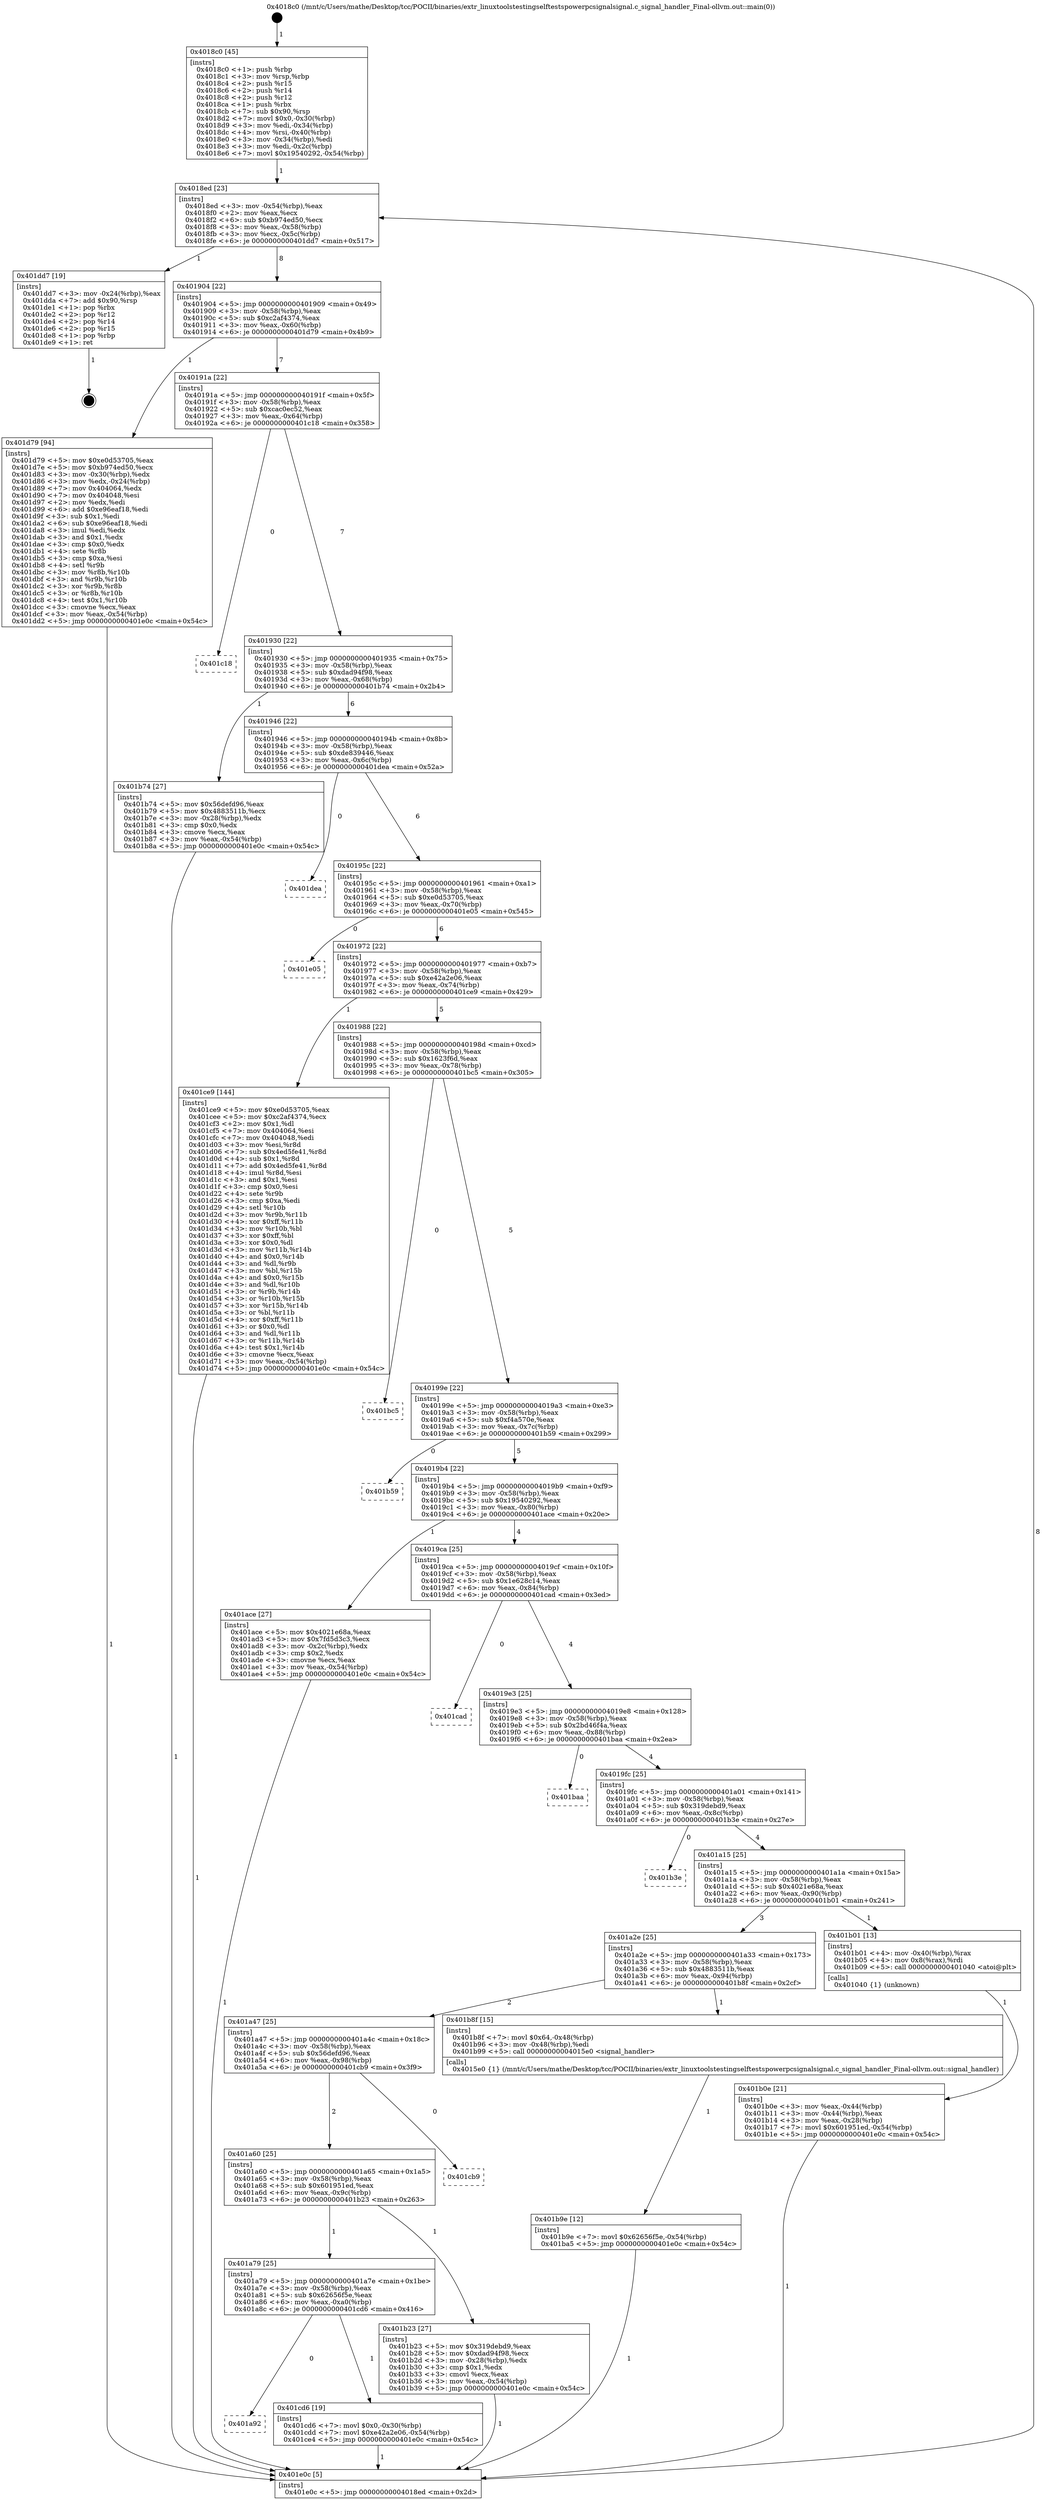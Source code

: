 digraph "0x4018c0" {
  label = "0x4018c0 (/mnt/c/Users/mathe/Desktop/tcc/POCII/binaries/extr_linuxtoolstestingselftestspowerpcsignalsignal.c_signal_handler_Final-ollvm.out::main(0))"
  labelloc = "t"
  node[shape=record]

  Entry [label="",width=0.3,height=0.3,shape=circle,fillcolor=black,style=filled]
  "0x4018ed" [label="{
     0x4018ed [23]\l
     | [instrs]\l
     &nbsp;&nbsp;0x4018ed \<+3\>: mov -0x54(%rbp),%eax\l
     &nbsp;&nbsp;0x4018f0 \<+2\>: mov %eax,%ecx\l
     &nbsp;&nbsp;0x4018f2 \<+6\>: sub $0xb974ed50,%ecx\l
     &nbsp;&nbsp;0x4018f8 \<+3\>: mov %eax,-0x58(%rbp)\l
     &nbsp;&nbsp;0x4018fb \<+3\>: mov %ecx,-0x5c(%rbp)\l
     &nbsp;&nbsp;0x4018fe \<+6\>: je 0000000000401dd7 \<main+0x517\>\l
  }"]
  "0x401dd7" [label="{
     0x401dd7 [19]\l
     | [instrs]\l
     &nbsp;&nbsp;0x401dd7 \<+3\>: mov -0x24(%rbp),%eax\l
     &nbsp;&nbsp;0x401dda \<+7\>: add $0x90,%rsp\l
     &nbsp;&nbsp;0x401de1 \<+1\>: pop %rbx\l
     &nbsp;&nbsp;0x401de2 \<+2\>: pop %r12\l
     &nbsp;&nbsp;0x401de4 \<+2\>: pop %r14\l
     &nbsp;&nbsp;0x401de6 \<+2\>: pop %r15\l
     &nbsp;&nbsp;0x401de8 \<+1\>: pop %rbp\l
     &nbsp;&nbsp;0x401de9 \<+1\>: ret\l
  }"]
  "0x401904" [label="{
     0x401904 [22]\l
     | [instrs]\l
     &nbsp;&nbsp;0x401904 \<+5\>: jmp 0000000000401909 \<main+0x49\>\l
     &nbsp;&nbsp;0x401909 \<+3\>: mov -0x58(%rbp),%eax\l
     &nbsp;&nbsp;0x40190c \<+5\>: sub $0xc2af4374,%eax\l
     &nbsp;&nbsp;0x401911 \<+3\>: mov %eax,-0x60(%rbp)\l
     &nbsp;&nbsp;0x401914 \<+6\>: je 0000000000401d79 \<main+0x4b9\>\l
  }"]
  Exit [label="",width=0.3,height=0.3,shape=circle,fillcolor=black,style=filled,peripheries=2]
  "0x401d79" [label="{
     0x401d79 [94]\l
     | [instrs]\l
     &nbsp;&nbsp;0x401d79 \<+5\>: mov $0xe0d53705,%eax\l
     &nbsp;&nbsp;0x401d7e \<+5\>: mov $0xb974ed50,%ecx\l
     &nbsp;&nbsp;0x401d83 \<+3\>: mov -0x30(%rbp),%edx\l
     &nbsp;&nbsp;0x401d86 \<+3\>: mov %edx,-0x24(%rbp)\l
     &nbsp;&nbsp;0x401d89 \<+7\>: mov 0x404064,%edx\l
     &nbsp;&nbsp;0x401d90 \<+7\>: mov 0x404048,%esi\l
     &nbsp;&nbsp;0x401d97 \<+2\>: mov %edx,%edi\l
     &nbsp;&nbsp;0x401d99 \<+6\>: add $0xe96eaf18,%edi\l
     &nbsp;&nbsp;0x401d9f \<+3\>: sub $0x1,%edi\l
     &nbsp;&nbsp;0x401da2 \<+6\>: sub $0xe96eaf18,%edi\l
     &nbsp;&nbsp;0x401da8 \<+3\>: imul %edi,%edx\l
     &nbsp;&nbsp;0x401dab \<+3\>: and $0x1,%edx\l
     &nbsp;&nbsp;0x401dae \<+3\>: cmp $0x0,%edx\l
     &nbsp;&nbsp;0x401db1 \<+4\>: sete %r8b\l
     &nbsp;&nbsp;0x401db5 \<+3\>: cmp $0xa,%esi\l
     &nbsp;&nbsp;0x401db8 \<+4\>: setl %r9b\l
     &nbsp;&nbsp;0x401dbc \<+3\>: mov %r8b,%r10b\l
     &nbsp;&nbsp;0x401dbf \<+3\>: and %r9b,%r10b\l
     &nbsp;&nbsp;0x401dc2 \<+3\>: xor %r9b,%r8b\l
     &nbsp;&nbsp;0x401dc5 \<+3\>: or %r8b,%r10b\l
     &nbsp;&nbsp;0x401dc8 \<+4\>: test $0x1,%r10b\l
     &nbsp;&nbsp;0x401dcc \<+3\>: cmovne %ecx,%eax\l
     &nbsp;&nbsp;0x401dcf \<+3\>: mov %eax,-0x54(%rbp)\l
     &nbsp;&nbsp;0x401dd2 \<+5\>: jmp 0000000000401e0c \<main+0x54c\>\l
  }"]
  "0x40191a" [label="{
     0x40191a [22]\l
     | [instrs]\l
     &nbsp;&nbsp;0x40191a \<+5\>: jmp 000000000040191f \<main+0x5f\>\l
     &nbsp;&nbsp;0x40191f \<+3\>: mov -0x58(%rbp),%eax\l
     &nbsp;&nbsp;0x401922 \<+5\>: sub $0xcac0ec52,%eax\l
     &nbsp;&nbsp;0x401927 \<+3\>: mov %eax,-0x64(%rbp)\l
     &nbsp;&nbsp;0x40192a \<+6\>: je 0000000000401c18 \<main+0x358\>\l
  }"]
  "0x401a92" [label="{
     0x401a92\l
  }", style=dashed]
  "0x401c18" [label="{
     0x401c18\l
  }", style=dashed]
  "0x401930" [label="{
     0x401930 [22]\l
     | [instrs]\l
     &nbsp;&nbsp;0x401930 \<+5\>: jmp 0000000000401935 \<main+0x75\>\l
     &nbsp;&nbsp;0x401935 \<+3\>: mov -0x58(%rbp),%eax\l
     &nbsp;&nbsp;0x401938 \<+5\>: sub $0xdad94f98,%eax\l
     &nbsp;&nbsp;0x40193d \<+3\>: mov %eax,-0x68(%rbp)\l
     &nbsp;&nbsp;0x401940 \<+6\>: je 0000000000401b74 \<main+0x2b4\>\l
  }"]
  "0x401cd6" [label="{
     0x401cd6 [19]\l
     | [instrs]\l
     &nbsp;&nbsp;0x401cd6 \<+7\>: movl $0x0,-0x30(%rbp)\l
     &nbsp;&nbsp;0x401cdd \<+7\>: movl $0xe42a2e06,-0x54(%rbp)\l
     &nbsp;&nbsp;0x401ce4 \<+5\>: jmp 0000000000401e0c \<main+0x54c\>\l
  }"]
  "0x401b74" [label="{
     0x401b74 [27]\l
     | [instrs]\l
     &nbsp;&nbsp;0x401b74 \<+5\>: mov $0x56defd96,%eax\l
     &nbsp;&nbsp;0x401b79 \<+5\>: mov $0x4883511b,%ecx\l
     &nbsp;&nbsp;0x401b7e \<+3\>: mov -0x28(%rbp),%edx\l
     &nbsp;&nbsp;0x401b81 \<+3\>: cmp $0x0,%edx\l
     &nbsp;&nbsp;0x401b84 \<+3\>: cmove %ecx,%eax\l
     &nbsp;&nbsp;0x401b87 \<+3\>: mov %eax,-0x54(%rbp)\l
     &nbsp;&nbsp;0x401b8a \<+5\>: jmp 0000000000401e0c \<main+0x54c\>\l
  }"]
  "0x401946" [label="{
     0x401946 [22]\l
     | [instrs]\l
     &nbsp;&nbsp;0x401946 \<+5\>: jmp 000000000040194b \<main+0x8b\>\l
     &nbsp;&nbsp;0x40194b \<+3\>: mov -0x58(%rbp),%eax\l
     &nbsp;&nbsp;0x40194e \<+5\>: sub $0xde839446,%eax\l
     &nbsp;&nbsp;0x401953 \<+3\>: mov %eax,-0x6c(%rbp)\l
     &nbsp;&nbsp;0x401956 \<+6\>: je 0000000000401dea \<main+0x52a\>\l
  }"]
  "0x401b9e" [label="{
     0x401b9e [12]\l
     | [instrs]\l
     &nbsp;&nbsp;0x401b9e \<+7\>: movl $0x62656f5e,-0x54(%rbp)\l
     &nbsp;&nbsp;0x401ba5 \<+5\>: jmp 0000000000401e0c \<main+0x54c\>\l
  }"]
  "0x401dea" [label="{
     0x401dea\l
  }", style=dashed]
  "0x40195c" [label="{
     0x40195c [22]\l
     | [instrs]\l
     &nbsp;&nbsp;0x40195c \<+5\>: jmp 0000000000401961 \<main+0xa1\>\l
     &nbsp;&nbsp;0x401961 \<+3\>: mov -0x58(%rbp),%eax\l
     &nbsp;&nbsp;0x401964 \<+5\>: sub $0xe0d53705,%eax\l
     &nbsp;&nbsp;0x401969 \<+3\>: mov %eax,-0x70(%rbp)\l
     &nbsp;&nbsp;0x40196c \<+6\>: je 0000000000401e05 \<main+0x545\>\l
  }"]
  "0x401a79" [label="{
     0x401a79 [25]\l
     | [instrs]\l
     &nbsp;&nbsp;0x401a79 \<+5\>: jmp 0000000000401a7e \<main+0x1be\>\l
     &nbsp;&nbsp;0x401a7e \<+3\>: mov -0x58(%rbp),%eax\l
     &nbsp;&nbsp;0x401a81 \<+5\>: sub $0x62656f5e,%eax\l
     &nbsp;&nbsp;0x401a86 \<+6\>: mov %eax,-0xa0(%rbp)\l
     &nbsp;&nbsp;0x401a8c \<+6\>: je 0000000000401cd6 \<main+0x416\>\l
  }"]
  "0x401e05" [label="{
     0x401e05\l
  }", style=dashed]
  "0x401972" [label="{
     0x401972 [22]\l
     | [instrs]\l
     &nbsp;&nbsp;0x401972 \<+5\>: jmp 0000000000401977 \<main+0xb7\>\l
     &nbsp;&nbsp;0x401977 \<+3\>: mov -0x58(%rbp),%eax\l
     &nbsp;&nbsp;0x40197a \<+5\>: sub $0xe42a2e06,%eax\l
     &nbsp;&nbsp;0x40197f \<+3\>: mov %eax,-0x74(%rbp)\l
     &nbsp;&nbsp;0x401982 \<+6\>: je 0000000000401ce9 \<main+0x429\>\l
  }"]
  "0x401b23" [label="{
     0x401b23 [27]\l
     | [instrs]\l
     &nbsp;&nbsp;0x401b23 \<+5\>: mov $0x319debd9,%eax\l
     &nbsp;&nbsp;0x401b28 \<+5\>: mov $0xdad94f98,%ecx\l
     &nbsp;&nbsp;0x401b2d \<+3\>: mov -0x28(%rbp),%edx\l
     &nbsp;&nbsp;0x401b30 \<+3\>: cmp $0x1,%edx\l
     &nbsp;&nbsp;0x401b33 \<+3\>: cmovl %ecx,%eax\l
     &nbsp;&nbsp;0x401b36 \<+3\>: mov %eax,-0x54(%rbp)\l
     &nbsp;&nbsp;0x401b39 \<+5\>: jmp 0000000000401e0c \<main+0x54c\>\l
  }"]
  "0x401ce9" [label="{
     0x401ce9 [144]\l
     | [instrs]\l
     &nbsp;&nbsp;0x401ce9 \<+5\>: mov $0xe0d53705,%eax\l
     &nbsp;&nbsp;0x401cee \<+5\>: mov $0xc2af4374,%ecx\l
     &nbsp;&nbsp;0x401cf3 \<+2\>: mov $0x1,%dl\l
     &nbsp;&nbsp;0x401cf5 \<+7\>: mov 0x404064,%esi\l
     &nbsp;&nbsp;0x401cfc \<+7\>: mov 0x404048,%edi\l
     &nbsp;&nbsp;0x401d03 \<+3\>: mov %esi,%r8d\l
     &nbsp;&nbsp;0x401d06 \<+7\>: sub $0x4ed5fe41,%r8d\l
     &nbsp;&nbsp;0x401d0d \<+4\>: sub $0x1,%r8d\l
     &nbsp;&nbsp;0x401d11 \<+7\>: add $0x4ed5fe41,%r8d\l
     &nbsp;&nbsp;0x401d18 \<+4\>: imul %r8d,%esi\l
     &nbsp;&nbsp;0x401d1c \<+3\>: and $0x1,%esi\l
     &nbsp;&nbsp;0x401d1f \<+3\>: cmp $0x0,%esi\l
     &nbsp;&nbsp;0x401d22 \<+4\>: sete %r9b\l
     &nbsp;&nbsp;0x401d26 \<+3\>: cmp $0xa,%edi\l
     &nbsp;&nbsp;0x401d29 \<+4\>: setl %r10b\l
     &nbsp;&nbsp;0x401d2d \<+3\>: mov %r9b,%r11b\l
     &nbsp;&nbsp;0x401d30 \<+4\>: xor $0xff,%r11b\l
     &nbsp;&nbsp;0x401d34 \<+3\>: mov %r10b,%bl\l
     &nbsp;&nbsp;0x401d37 \<+3\>: xor $0xff,%bl\l
     &nbsp;&nbsp;0x401d3a \<+3\>: xor $0x0,%dl\l
     &nbsp;&nbsp;0x401d3d \<+3\>: mov %r11b,%r14b\l
     &nbsp;&nbsp;0x401d40 \<+4\>: and $0x0,%r14b\l
     &nbsp;&nbsp;0x401d44 \<+3\>: and %dl,%r9b\l
     &nbsp;&nbsp;0x401d47 \<+3\>: mov %bl,%r15b\l
     &nbsp;&nbsp;0x401d4a \<+4\>: and $0x0,%r15b\l
     &nbsp;&nbsp;0x401d4e \<+3\>: and %dl,%r10b\l
     &nbsp;&nbsp;0x401d51 \<+3\>: or %r9b,%r14b\l
     &nbsp;&nbsp;0x401d54 \<+3\>: or %r10b,%r15b\l
     &nbsp;&nbsp;0x401d57 \<+3\>: xor %r15b,%r14b\l
     &nbsp;&nbsp;0x401d5a \<+3\>: or %bl,%r11b\l
     &nbsp;&nbsp;0x401d5d \<+4\>: xor $0xff,%r11b\l
     &nbsp;&nbsp;0x401d61 \<+3\>: or $0x0,%dl\l
     &nbsp;&nbsp;0x401d64 \<+3\>: and %dl,%r11b\l
     &nbsp;&nbsp;0x401d67 \<+3\>: or %r11b,%r14b\l
     &nbsp;&nbsp;0x401d6a \<+4\>: test $0x1,%r14b\l
     &nbsp;&nbsp;0x401d6e \<+3\>: cmovne %ecx,%eax\l
     &nbsp;&nbsp;0x401d71 \<+3\>: mov %eax,-0x54(%rbp)\l
     &nbsp;&nbsp;0x401d74 \<+5\>: jmp 0000000000401e0c \<main+0x54c\>\l
  }"]
  "0x401988" [label="{
     0x401988 [22]\l
     | [instrs]\l
     &nbsp;&nbsp;0x401988 \<+5\>: jmp 000000000040198d \<main+0xcd\>\l
     &nbsp;&nbsp;0x40198d \<+3\>: mov -0x58(%rbp),%eax\l
     &nbsp;&nbsp;0x401990 \<+5\>: sub $0x1623f6d,%eax\l
     &nbsp;&nbsp;0x401995 \<+3\>: mov %eax,-0x78(%rbp)\l
     &nbsp;&nbsp;0x401998 \<+6\>: je 0000000000401bc5 \<main+0x305\>\l
  }"]
  "0x401a60" [label="{
     0x401a60 [25]\l
     | [instrs]\l
     &nbsp;&nbsp;0x401a60 \<+5\>: jmp 0000000000401a65 \<main+0x1a5\>\l
     &nbsp;&nbsp;0x401a65 \<+3\>: mov -0x58(%rbp),%eax\l
     &nbsp;&nbsp;0x401a68 \<+5\>: sub $0x601951ed,%eax\l
     &nbsp;&nbsp;0x401a6d \<+6\>: mov %eax,-0x9c(%rbp)\l
     &nbsp;&nbsp;0x401a73 \<+6\>: je 0000000000401b23 \<main+0x263\>\l
  }"]
  "0x401bc5" [label="{
     0x401bc5\l
  }", style=dashed]
  "0x40199e" [label="{
     0x40199e [22]\l
     | [instrs]\l
     &nbsp;&nbsp;0x40199e \<+5\>: jmp 00000000004019a3 \<main+0xe3\>\l
     &nbsp;&nbsp;0x4019a3 \<+3\>: mov -0x58(%rbp),%eax\l
     &nbsp;&nbsp;0x4019a6 \<+5\>: sub $0xf4a570e,%eax\l
     &nbsp;&nbsp;0x4019ab \<+3\>: mov %eax,-0x7c(%rbp)\l
     &nbsp;&nbsp;0x4019ae \<+6\>: je 0000000000401b59 \<main+0x299\>\l
  }"]
  "0x401cb9" [label="{
     0x401cb9\l
  }", style=dashed]
  "0x401b59" [label="{
     0x401b59\l
  }", style=dashed]
  "0x4019b4" [label="{
     0x4019b4 [22]\l
     | [instrs]\l
     &nbsp;&nbsp;0x4019b4 \<+5\>: jmp 00000000004019b9 \<main+0xf9\>\l
     &nbsp;&nbsp;0x4019b9 \<+3\>: mov -0x58(%rbp),%eax\l
     &nbsp;&nbsp;0x4019bc \<+5\>: sub $0x19540292,%eax\l
     &nbsp;&nbsp;0x4019c1 \<+3\>: mov %eax,-0x80(%rbp)\l
     &nbsp;&nbsp;0x4019c4 \<+6\>: je 0000000000401ace \<main+0x20e\>\l
  }"]
  "0x401a47" [label="{
     0x401a47 [25]\l
     | [instrs]\l
     &nbsp;&nbsp;0x401a47 \<+5\>: jmp 0000000000401a4c \<main+0x18c\>\l
     &nbsp;&nbsp;0x401a4c \<+3\>: mov -0x58(%rbp),%eax\l
     &nbsp;&nbsp;0x401a4f \<+5\>: sub $0x56defd96,%eax\l
     &nbsp;&nbsp;0x401a54 \<+6\>: mov %eax,-0x98(%rbp)\l
     &nbsp;&nbsp;0x401a5a \<+6\>: je 0000000000401cb9 \<main+0x3f9\>\l
  }"]
  "0x401ace" [label="{
     0x401ace [27]\l
     | [instrs]\l
     &nbsp;&nbsp;0x401ace \<+5\>: mov $0x4021e68a,%eax\l
     &nbsp;&nbsp;0x401ad3 \<+5\>: mov $0x7fd5d3c3,%ecx\l
     &nbsp;&nbsp;0x401ad8 \<+3\>: mov -0x2c(%rbp),%edx\l
     &nbsp;&nbsp;0x401adb \<+3\>: cmp $0x2,%edx\l
     &nbsp;&nbsp;0x401ade \<+3\>: cmovne %ecx,%eax\l
     &nbsp;&nbsp;0x401ae1 \<+3\>: mov %eax,-0x54(%rbp)\l
     &nbsp;&nbsp;0x401ae4 \<+5\>: jmp 0000000000401e0c \<main+0x54c\>\l
  }"]
  "0x4019ca" [label="{
     0x4019ca [25]\l
     | [instrs]\l
     &nbsp;&nbsp;0x4019ca \<+5\>: jmp 00000000004019cf \<main+0x10f\>\l
     &nbsp;&nbsp;0x4019cf \<+3\>: mov -0x58(%rbp),%eax\l
     &nbsp;&nbsp;0x4019d2 \<+5\>: sub $0x1e628c14,%eax\l
     &nbsp;&nbsp;0x4019d7 \<+6\>: mov %eax,-0x84(%rbp)\l
     &nbsp;&nbsp;0x4019dd \<+6\>: je 0000000000401cad \<main+0x3ed\>\l
  }"]
  "0x401e0c" [label="{
     0x401e0c [5]\l
     | [instrs]\l
     &nbsp;&nbsp;0x401e0c \<+5\>: jmp 00000000004018ed \<main+0x2d\>\l
  }"]
  "0x4018c0" [label="{
     0x4018c0 [45]\l
     | [instrs]\l
     &nbsp;&nbsp;0x4018c0 \<+1\>: push %rbp\l
     &nbsp;&nbsp;0x4018c1 \<+3\>: mov %rsp,%rbp\l
     &nbsp;&nbsp;0x4018c4 \<+2\>: push %r15\l
     &nbsp;&nbsp;0x4018c6 \<+2\>: push %r14\l
     &nbsp;&nbsp;0x4018c8 \<+2\>: push %r12\l
     &nbsp;&nbsp;0x4018ca \<+1\>: push %rbx\l
     &nbsp;&nbsp;0x4018cb \<+7\>: sub $0x90,%rsp\l
     &nbsp;&nbsp;0x4018d2 \<+7\>: movl $0x0,-0x30(%rbp)\l
     &nbsp;&nbsp;0x4018d9 \<+3\>: mov %edi,-0x34(%rbp)\l
     &nbsp;&nbsp;0x4018dc \<+4\>: mov %rsi,-0x40(%rbp)\l
     &nbsp;&nbsp;0x4018e0 \<+3\>: mov -0x34(%rbp),%edi\l
     &nbsp;&nbsp;0x4018e3 \<+3\>: mov %edi,-0x2c(%rbp)\l
     &nbsp;&nbsp;0x4018e6 \<+7\>: movl $0x19540292,-0x54(%rbp)\l
  }"]
  "0x401b8f" [label="{
     0x401b8f [15]\l
     | [instrs]\l
     &nbsp;&nbsp;0x401b8f \<+7\>: movl $0x64,-0x48(%rbp)\l
     &nbsp;&nbsp;0x401b96 \<+3\>: mov -0x48(%rbp),%edi\l
     &nbsp;&nbsp;0x401b99 \<+5\>: call 00000000004015e0 \<signal_handler\>\l
     | [calls]\l
     &nbsp;&nbsp;0x4015e0 \{1\} (/mnt/c/Users/mathe/Desktop/tcc/POCII/binaries/extr_linuxtoolstestingselftestspowerpcsignalsignal.c_signal_handler_Final-ollvm.out::signal_handler)\l
  }"]
  "0x401cad" [label="{
     0x401cad\l
  }", style=dashed]
  "0x4019e3" [label="{
     0x4019e3 [25]\l
     | [instrs]\l
     &nbsp;&nbsp;0x4019e3 \<+5\>: jmp 00000000004019e8 \<main+0x128\>\l
     &nbsp;&nbsp;0x4019e8 \<+3\>: mov -0x58(%rbp),%eax\l
     &nbsp;&nbsp;0x4019eb \<+5\>: sub $0x2bd46f4a,%eax\l
     &nbsp;&nbsp;0x4019f0 \<+6\>: mov %eax,-0x88(%rbp)\l
     &nbsp;&nbsp;0x4019f6 \<+6\>: je 0000000000401baa \<main+0x2ea\>\l
  }"]
  "0x401b0e" [label="{
     0x401b0e [21]\l
     | [instrs]\l
     &nbsp;&nbsp;0x401b0e \<+3\>: mov %eax,-0x44(%rbp)\l
     &nbsp;&nbsp;0x401b11 \<+3\>: mov -0x44(%rbp),%eax\l
     &nbsp;&nbsp;0x401b14 \<+3\>: mov %eax,-0x28(%rbp)\l
     &nbsp;&nbsp;0x401b17 \<+7\>: movl $0x601951ed,-0x54(%rbp)\l
     &nbsp;&nbsp;0x401b1e \<+5\>: jmp 0000000000401e0c \<main+0x54c\>\l
  }"]
  "0x401baa" [label="{
     0x401baa\l
  }", style=dashed]
  "0x4019fc" [label="{
     0x4019fc [25]\l
     | [instrs]\l
     &nbsp;&nbsp;0x4019fc \<+5\>: jmp 0000000000401a01 \<main+0x141\>\l
     &nbsp;&nbsp;0x401a01 \<+3\>: mov -0x58(%rbp),%eax\l
     &nbsp;&nbsp;0x401a04 \<+5\>: sub $0x319debd9,%eax\l
     &nbsp;&nbsp;0x401a09 \<+6\>: mov %eax,-0x8c(%rbp)\l
     &nbsp;&nbsp;0x401a0f \<+6\>: je 0000000000401b3e \<main+0x27e\>\l
  }"]
  "0x401a2e" [label="{
     0x401a2e [25]\l
     | [instrs]\l
     &nbsp;&nbsp;0x401a2e \<+5\>: jmp 0000000000401a33 \<main+0x173\>\l
     &nbsp;&nbsp;0x401a33 \<+3\>: mov -0x58(%rbp),%eax\l
     &nbsp;&nbsp;0x401a36 \<+5\>: sub $0x4883511b,%eax\l
     &nbsp;&nbsp;0x401a3b \<+6\>: mov %eax,-0x94(%rbp)\l
     &nbsp;&nbsp;0x401a41 \<+6\>: je 0000000000401b8f \<main+0x2cf\>\l
  }"]
  "0x401b3e" [label="{
     0x401b3e\l
  }", style=dashed]
  "0x401a15" [label="{
     0x401a15 [25]\l
     | [instrs]\l
     &nbsp;&nbsp;0x401a15 \<+5\>: jmp 0000000000401a1a \<main+0x15a\>\l
     &nbsp;&nbsp;0x401a1a \<+3\>: mov -0x58(%rbp),%eax\l
     &nbsp;&nbsp;0x401a1d \<+5\>: sub $0x4021e68a,%eax\l
     &nbsp;&nbsp;0x401a22 \<+6\>: mov %eax,-0x90(%rbp)\l
     &nbsp;&nbsp;0x401a28 \<+6\>: je 0000000000401b01 \<main+0x241\>\l
  }"]
  "0x401b01" [label="{
     0x401b01 [13]\l
     | [instrs]\l
     &nbsp;&nbsp;0x401b01 \<+4\>: mov -0x40(%rbp),%rax\l
     &nbsp;&nbsp;0x401b05 \<+4\>: mov 0x8(%rax),%rdi\l
     &nbsp;&nbsp;0x401b09 \<+5\>: call 0000000000401040 \<atoi@plt\>\l
     | [calls]\l
     &nbsp;&nbsp;0x401040 \{1\} (unknown)\l
  }"]
  Entry -> "0x4018c0" [label=" 1"]
  "0x4018ed" -> "0x401dd7" [label=" 1"]
  "0x4018ed" -> "0x401904" [label=" 8"]
  "0x401dd7" -> Exit [label=" 1"]
  "0x401904" -> "0x401d79" [label=" 1"]
  "0x401904" -> "0x40191a" [label=" 7"]
  "0x401d79" -> "0x401e0c" [label=" 1"]
  "0x40191a" -> "0x401c18" [label=" 0"]
  "0x40191a" -> "0x401930" [label=" 7"]
  "0x401ce9" -> "0x401e0c" [label=" 1"]
  "0x401930" -> "0x401b74" [label=" 1"]
  "0x401930" -> "0x401946" [label=" 6"]
  "0x401cd6" -> "0x401e0c" [label=" 1"]
  "0x401946" -> "0x401dea" [label=" 0"]
  "0x401946" -> "0x40195c" [label=" 6"]
  "0x401a79" -> "0x401cd6" [label=" 1"]
  "0x40195c" -> "0x401e05" [label=" 0"]
  "0x40195c" -> "0x401972" [label=" 6"]
  "0x401a79" -> "0x401a92" [label=" 0"]
  "0x401972" -> "0x401ce9" [label=" 1"]
  "0x401972" -> "0x401988" [label=" 5"]
  "0x401b9e" -> "0x401e0c" [label=" 1"]
  "0x401988" -> "0x401bc5" [label=" 0"]
  "0x401988" -> "0x40199e" [label=" 5"]
  "0x401b74" -> "0x401e0c" [label=" 1"]
  "0x40199e" -> "0x401b59" [label=" 0"]
  "0x40199e" -> "0x4019b4" [label=" 5"]
  "0x401b23" -> "0x401e0c" [label=" 1"]
  "0x4019b4" -> "0x401ace" [label=" 1"]
  "0x4019b4" -> "0x4019ca" [label=" 4"]
  "0x401ace" -> "0x401e0c" [label=" 1"]
  "0x4018c0" -> "0x4018ed" [label=" 1"]
  "0x401e0c" -> "0x4018ed" [label=" 8"]
  "0x401a60" -> "0x401b23" [label=" 1"]
  "0x4019ca" -> "0x401cad" [label=" 0"]
  "0x4019ca" -> "0x4019e3" [label=" 4"]
  "0x401b8f" -> "0x401b9e" [label=" 1"]
  "0x4019e3" -> "0x401baa" [label=" 0"]
  "0x4019e3" -> "0x4019fc" [label=" 4"]
  "0x401a47" -> "0x401cb9" [label=" 0"]
  "0x4019fc" -> "0x401b3e" [label=" 0"]
  "0x4019fc" -> "0x401a15" [label=" 4"]
  "0x401a60" -> "0x401a79" [label=" 1"]
  "0x401a15" -> "0x401b01" [label=" 1"]
  "0x401a15" -> "0x401a2e" [label=" 3"]
  "0x401b01" -> "0x401b0e" [label=" 1"]
  "0x401b0e" -> "0x401e0c" [label=" 1"]
  "0x401a47" -> "0x401a60" [label=" 2"]
  "0x401a2e" -> "0x401b8f" [label=" 1"]
  "0x401a2e" -> "0x401a47" [label=" 2"]
}
